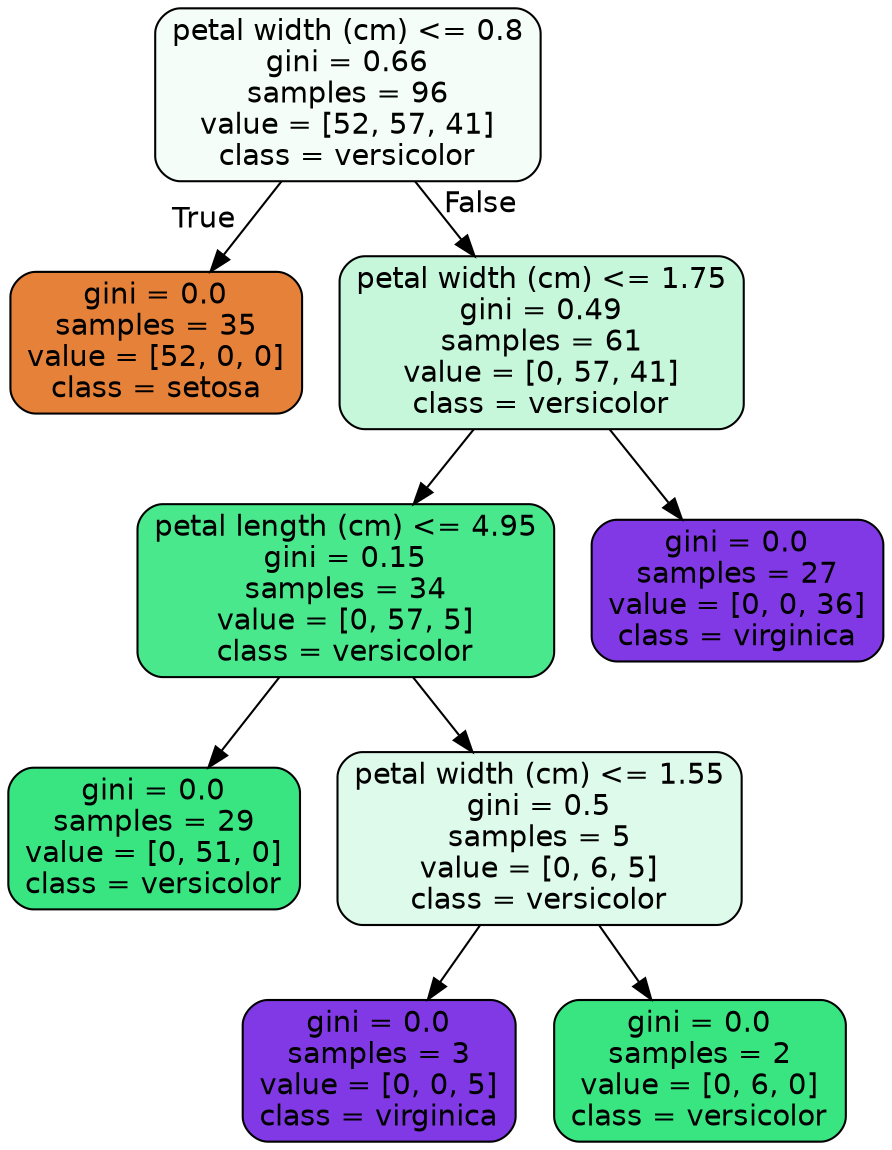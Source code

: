 digraph Tree {
node [shape=box, style="filled, rounded", color="black", fontname=helvetica] ;
edge [fontname=helvetica] ;
0 [label="petal width (cm) <= 0.8\ngini = 0.66\nsamples = 96\nvalue = [52, 57, 41]\nclass = versicolor", fillcolor="#39e5810d"] ;
1 [label="gini = 0.0\nsamples = 35\nvalue = [52, 0, 0]\nclass = setosa", fillcolor="#e58139ff"] ;
0 -> 1 [labeldistance=2.5, labelangle=45, headlabel="True"] ;
2 [label="petal width (cm) <= 1.75\ngini = 0.49\nsamples = 61\nvalue = [0, 57, 41]\nclass = versicolor", fillcolor="#39e58148"] ;
0 -> 2 [labeldistance=2.5, labelangle=-45, headlabel="False"] ;
3 [label="petal length (cm) <= 4.95\ngini = 0.15\nsamples = 34\nvalue = [0, 57, 5]\nclass = versicolor", fillcolor="#39e581e9"] ;
2 -> 3 ;
4 [label="gini = 0.0\nsamples = 29\nvalue = [0, 51, 0]\nclass = versicolor", fillcolor="#39e581ff"] ;
3 -> 4 ;
5 [label="petal width (cm) <= 1.55\ngini = 0.5\nsamples = 5\nvalue = [0, 6, 5]\nclass = versicolor", fillcolor="#39e5812a"] ;
3 -> 5 ;
6 [label="gini = 0.0\nsamples = 3\nvalue = [0, 0, 5]\nclass = virginica", fillcolor="#8139e5ff"] ;
5 -> 6 ;
7 [label="gini = 0.0\nsamples = 2\nvalue = [0, 6, 0]\nclass = versicolor", fillcolor="#39e581ff"] ;
5 -> 7 ;
8 [label="gini = 0.0\nsamples = 27\nvalue = [0, 0, 36]\nclass = virginica", fillcolor="#8139e5ff"] ;
2 -> 8 ;
}